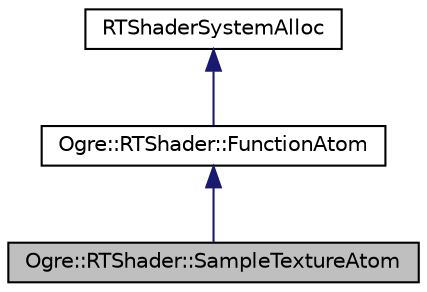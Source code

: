 digraph "Ogre::RTShader::SampleTextureAtom"
{
  bgcolor="transparent";
  edge [fontname="Helvetica",fontsize="10",labelfontname="Helvetica",labelfontsize="10"];
  node [fontname="Helvetica",fontsize="10",shape=record];
  Node0 [label="Ogre::RTShader::SampleTextureAtom",height=0.2,width=0.4,color="black", fillcolor="grey75", style="filled", fontcolor="black"];
  Node1 -> Node0 [dir="back",color="midnightblue",fontsize="10",style="solid",fontname="Helvetica"];
  Node1 [label="Ogre::RTShader::FunctionAtom",height=0.2,width=0.4,color="black",URL="$class_ogre_1_1_r_t_shader_1_1_function_atom.html",tooltip="A class that represents an atomic code section of shader based program function. "];
  Node2 -> Node1 [dir="back",color="midnightblue",fontsize="10",style="solid",fontname="Helvetica"];
  Node2 [label="RTShaderSystemAlloc",height=0.2,width=0.4,color="black",URL="$class_ogre_1_1_allocated_object.html"];
}
